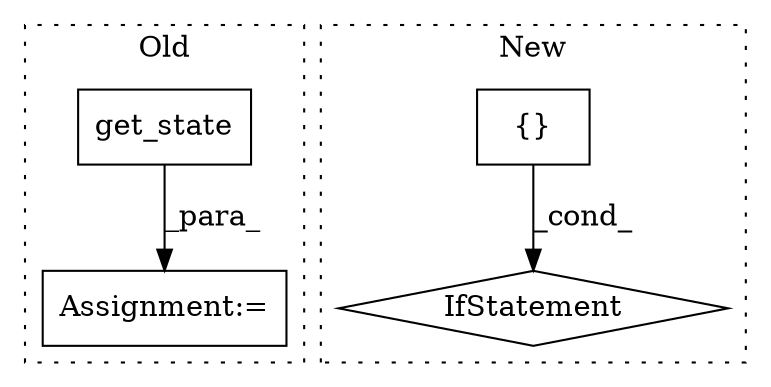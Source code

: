 digraph G {
subgraph cluster0 {
1 [label="get_state" a="32" s="15240" l="11" shape="box"];
3 [label="Assignment:=" a="7" s="15223" l="1" shape="box"];
label = "Old";
style="dotted";
}
subgraph cluster1 {
2 [label="{}" a="4" s="12725,12778" l="1,1" shape="box"];
4 [label="IfStatement" a="25" s="12873,12894" l="4,2" shape="diamond"];
label = "New";
style="dotted";
}
1 -> 3 [label="_para_"];
2 -> 4 [label="_cond_"];
}
